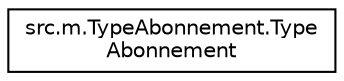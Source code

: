 digraph "Graphical Class Hierarchy"
{
  edge [fontname="Helvetica",fontsize="10",labelfontname="Helvetica",labelfontsize="10"];
  node [fontname="Helvetica",fontsize="10",shape=record];
  rankdir="LR";
  Node1 [label="src.m.TypeAbonnement.Type\lAbonnement",height=0.2,width=0.4,color="black", fillcolor="white", style="filled",URL="$classsrc_1_1m_1_1_type_abonnement_1_1_type_abonnement.html"];
}
